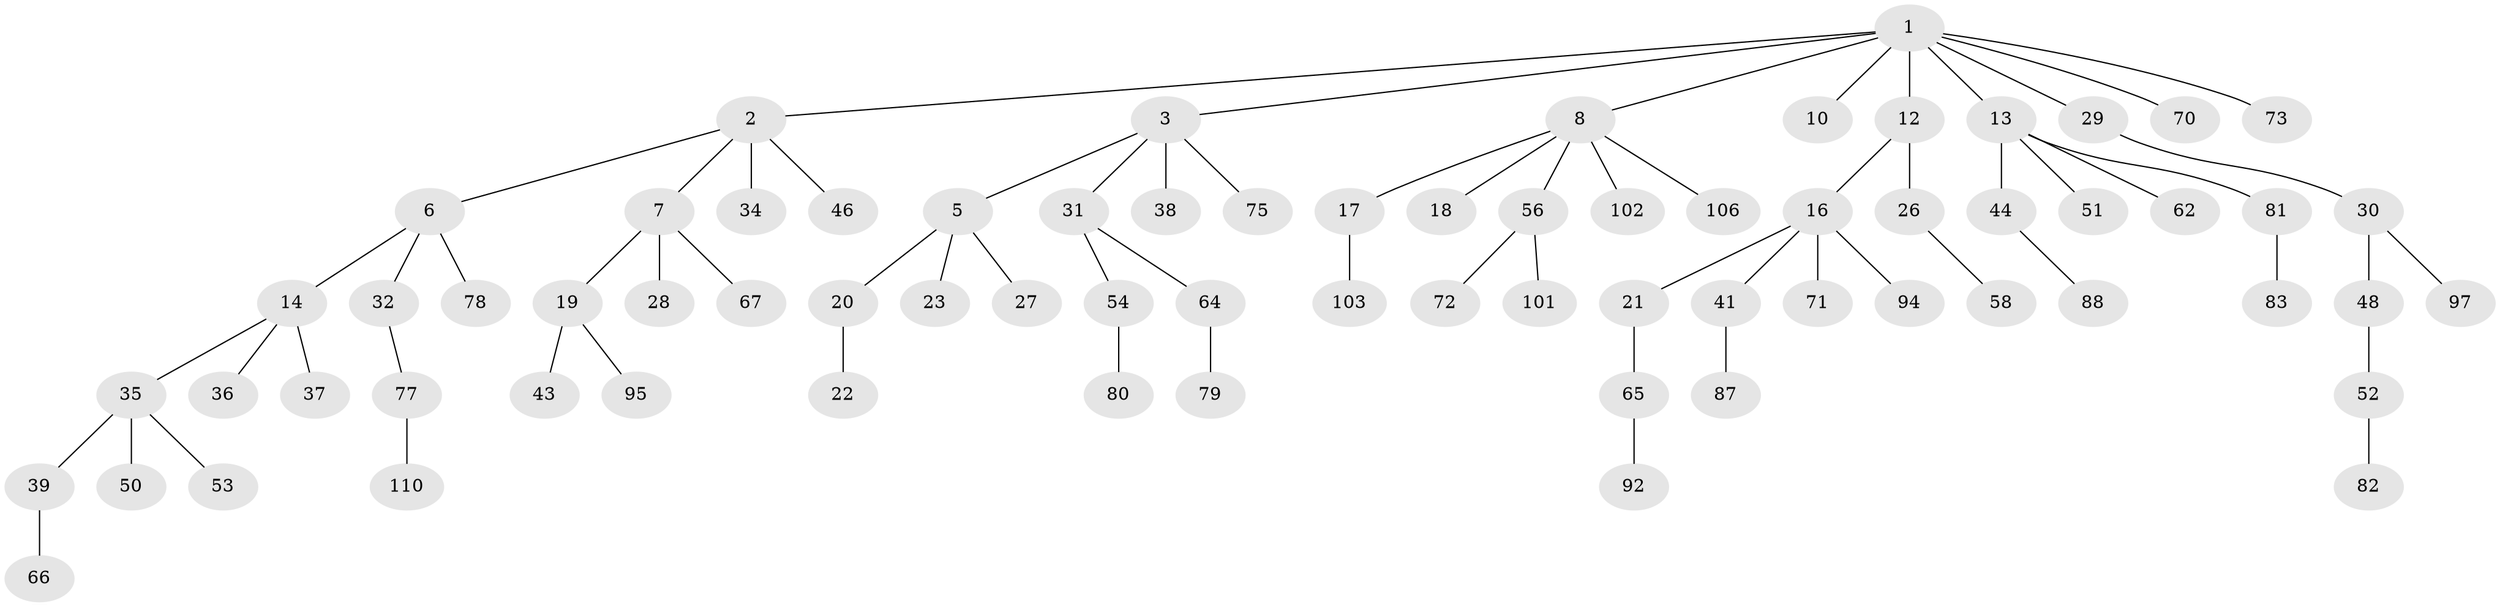 // Generated by graph-tools (version 1.1) at 2025/24/03/03/25 07:24:06]
// undirected, 72 vertices, 71 edges
graph export_dot {
graph [start="1"]
  node [color=gray90,style=filled];
  1 [super="+4"];
  2 [super="+105"];
  3 [super="+15"];
  5 [super="+60"];
  6 [super="+24"];
  7 [super="+11"];
  8 [super="+9"];
  10;
  12;
  13 [super="+25"];
  14 [super="+57"];
  16 [super="+33"];
  17 [super="+108"];
  18;
  19 [super="+59"];
  20 [super="+69"];
  21 [super="+40"];
  22;
  23;
  26 [super="+42"];
  27;
  28;
  29 [super="+89"];
  30 [super="+45"];
  31 [super="+47"];
  32;
  34 [super="+85"];
  35 [super="+96"];
  36 [super="+68"];
  37;
  38 [super="+86"];
  39;
  41 [super="+107"];
  43;
  44 [super="+49"];
  46;
  48;
  50 [super="+91"];
  51 [super="+61"];
  52 [super="+76"];
  53;
  54 [super="+55"];
  56 [super="+74"];
  58 [super="+63"];
  62;
  64 [super="+104"];
  65;
  66 [super="+109"];
  67;
  70 [super="+93"];
  71;
  72;
  73;
  75;
  77 [super="+98"];
  78;
  79;
  80;
  81;
  82 [super="+84"];
  83 [super="+90"];
  87;
  88;
  92 [super="+100"];
  94;
  95;
  97 [super="+99"];
  101;
  102;
  103;
  106;
  110;
  1 -- 2;
  1 -- 3;
  1 -- 12;
  1 -- 29;
  1 -- 70;
  1 -- 8;
  1 -- 73;
  1 -- 10;
  1 -- 13;
  2 -- 6;
  2 -- 7;
  2 -- 34;
  2 -- 46;
  3 -- 5;
  3 -- 75;
  3 -- 38;
  3 -- 31;
  5 -- 20;
  5 -- 23;
  5 -- 27;
  6 -- 14;
  6 -- 32;
  6 -- 78;
  7 -- 19;
  7 -- 67;
  7 -- 28;
  8 -- 17;
  8 -- 102;
  8 -- 106;
  8 -- 56;
  8 -- 18;
  12 -- 16;
  12 -- 26;
  13 -- 44;
  13 -- 81;
  13 -- 51;
  13 -- 62;
  14 -- 35;
  14 -- 36;
  14 -- 37;
  16 -- 21;
  16 -- 41;
  16 -- 71;
  16 -- 94;
  17 -- 103;
  19 -- 43;
  19 -- 95;
  20 -- 22;
  21 -- 65;
  26 -- 58;
  29 -- 30;
  30 -- 48;
  30 -- 97;
  31 -- 64;
  31 -- 54;
  32 -- 77;
  35 -- 39;
  35 -- 50;
  35 -- 53;
  39 -- 66;
  41 -- 87;
  44 -- 88;
  48 -- 52;
  52 -- 82;
  54 -- 80;
  56 -- 72;
  56 -- 101;
  64 -- 79;
  65 -- 92;
  77 -- 110;
  81 -- 83;
}
